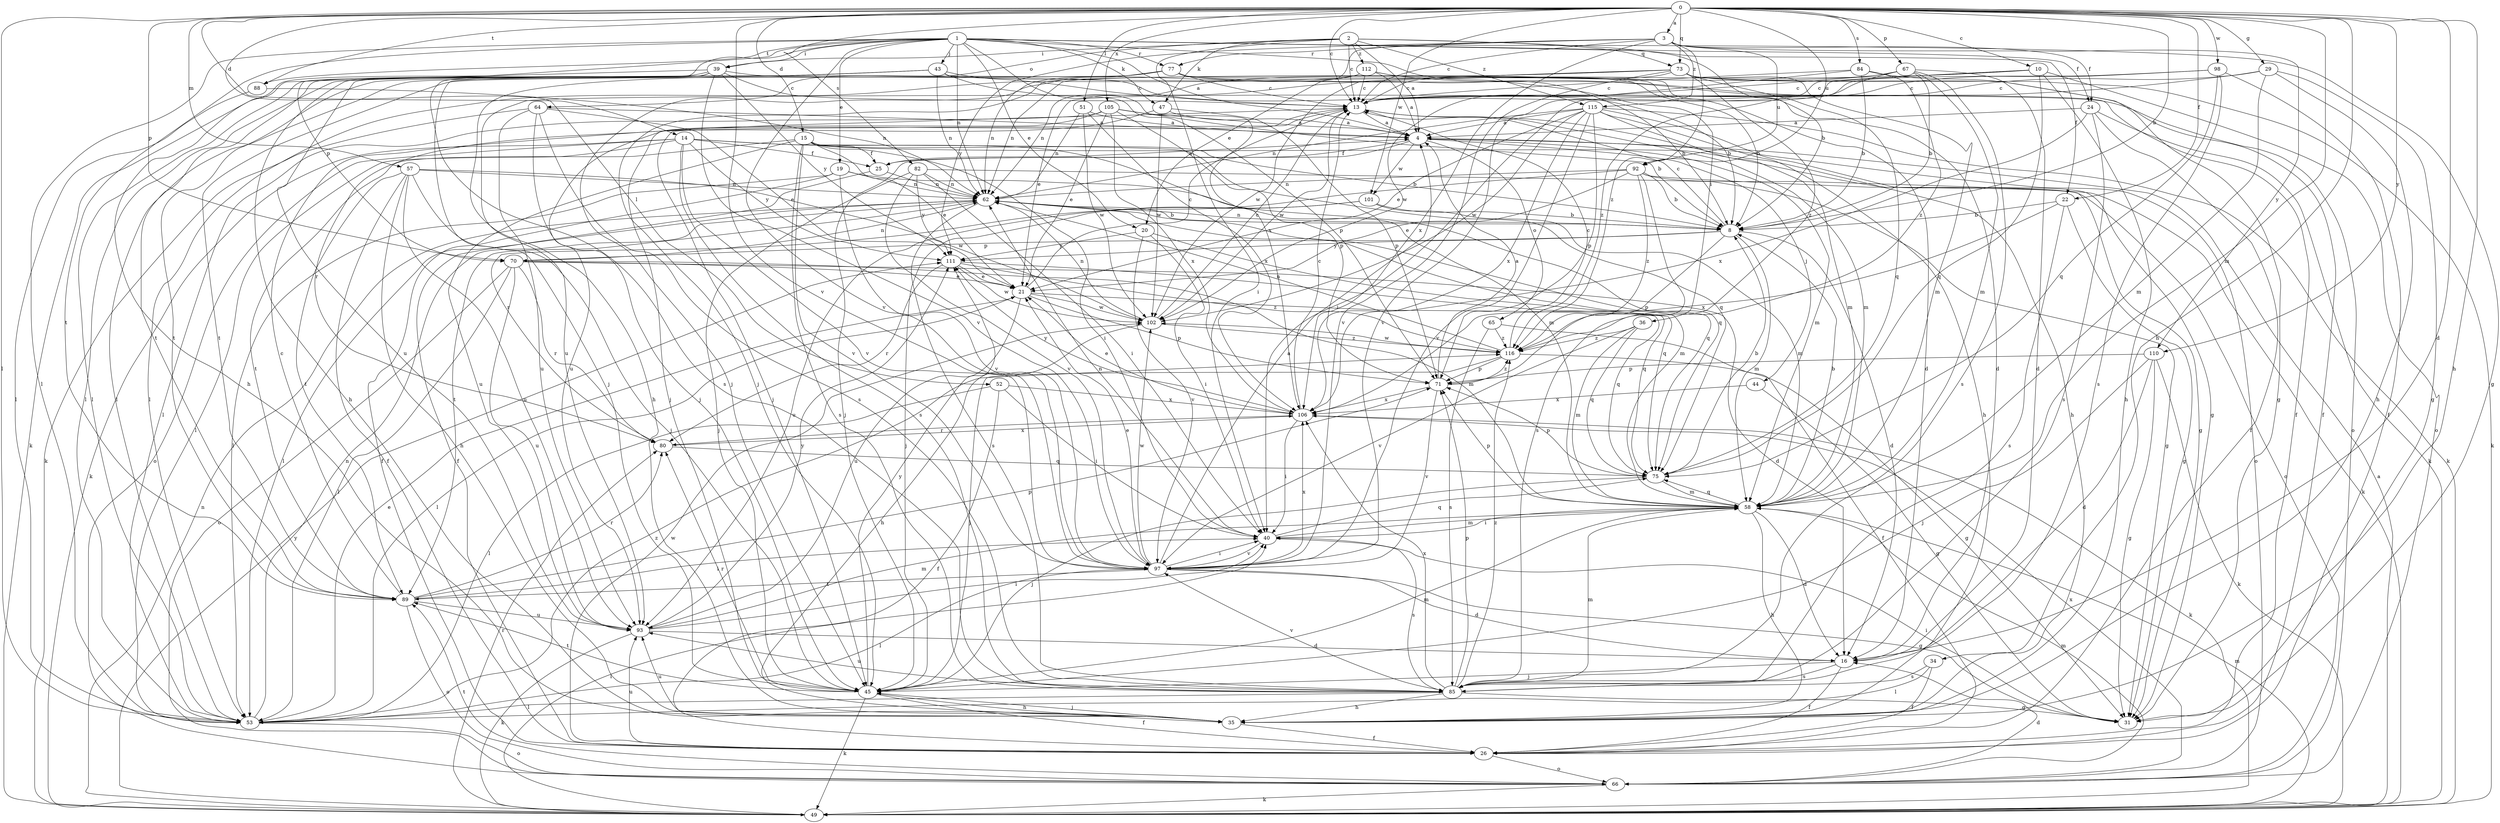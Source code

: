 strict digraph  {
0;
1;
2;
3;
4;
8;
10;
13;
14;
15;
16;
19;
20;
21;
22;
24;
25;
26;
29;
31;
34;
35;
36;
39;
40;
43;
44;
45;
47;
49;
51;
52;
53;
57;
58;
62;
64;
65;
66;
67;
70;
71;
73;
75;
77;
80;
82;
84;
85;
88;
89;
92;
93;
97;
98;
101;
102;
105;
106;
110;
111;
112;
115;
116;
0 -> 3  [label=a];
0 -> 8  [label=b];
0 -> 10  [label=c];
0 -> 13  [label=c];
0 -> 14  [label=d];
0 -> 15  [label=d];
0 -> 16  [label=d];
0 -> 22  [label=f];
0 -> 29  [label=g];
0 -> 34  [label=h];
0 -> 35  [label=h];
0 -> 51  [label=l];
0 -> 52  [label=l];
0 -> 53  [label=l];
0 -> 57  [label=m];
0 -> 58  [label=m];
0 -> 67  [label=p];
0 -> 70  [label=p];
0 -> 73  [label=q];
0 -> 82  [label=s];
0 -> 84  [label=s];
0 -> 88  [label=t];
0 -> 92  [label=u];
0 -> 97  [label=v];
0 -> 98  [label=w];
0 -> 101  [label=w];
0 -> 105  [label=x];
0 -> 110  [label=y];
1 -> 4  [label=a];
1 -> 19  [label=e];
1 -> 20  [label=e];
1 -> 22  [label=f];
1 -> 24  [label=f];
1 -> 31  [label=g];
1 -> 35  [label=h];
1 -> 36  [label=i];
1 -> 39  [label=i];
1 -> 43  [label=j];
1 -> 47  [label=k];
1 -> 53  [label=l];
1 -> 62  [label=n];
1 -> 70  [label=p];
1 -> 77  [label=r];
1 -> 88  [label=t];
1 -> 89  [label=t];
1 -> 97  [label=v];
1 -> 106  [label=x];
2 -> 4  [label=a];
2 -> 8  [label=b];
2 -> 13  [label=c];
2 -> 39  [label=i];
2 -> 40  [label=i];
2 -> 47  [label=k];
2 -> 64  [label=o];
2 -> 73  [label=q];
2 -> 112  [label=z];
2 -> 115  [label=z];
3 -> 13  [label=c];
3 -> 20  [label=e];
3 -> 24  [label=f];
3 -> 77  [label=r];
3 -> 92  [label=u];
3 -> 106  [label=x];
3 -> 110  [label=y];
3 -> 111  [label=y];
3 -> 115  [label=z];
3 -> 116  [label=z];
4 -> 25  [label=f];
4 -> 44  [label=j];
4 -> 45  [label=j];
4 -> 58  [label=m];
4 -> 65  [label=o];
4 -> 66  [label=o];
4 -> 101  [label=w];
8 -> 13  [label=c];
8 -> 16  [label=d];
8 -> 58  [label=m];
8 -> 62  [label=n];
8 -> 70  [label=p];
8 -> 71  [label=p];
8 -> 111  [label=y];
10 -> 13  [label=c];
10 -> 35  [label=h];
10 -> 66  [label=o];
10 -> 75  [label=q];
10 -> 93  [label=u];
10 -> 97  [label=v];
13 -> 4  [label=a];
13 -> 35  [label=h];
13 -> 45  [label=j];
13 -> 58  [label=m];
13 -> 93  [label=u];
13 -> 102  [label=w];
14 -> 25  [label=f];
14 -> 49  [label=k];
14 -> 53  [label=l];
14 -> 58  [label=m];
14 -> 66  [label=o];
14 -> 75  [label=q];
14 -> 85  [label=s];
14 -> 97  [label=v];
14 -> 111  [label=y];
15 -> 8  [label=b];
15 -> 21  [label=e];
15 -> 25  [label=f];
15 -> 31  [label=g];
15 -> 40  [label=i];
15 -> 85  [label=s];
15 -> 89  [label=t];
15 -> 93  [label=u];
15 -> 97  [label=v];
16 -> 26  [label=f];
16 -> 45  [label=j];
16 -> 85  [label=s];
19 -> 26  [label=f];
19 -> 53  [label=l];
19 -> 62  [label=n];
19 -> 75  [label=q];
19 -> 97  [label=v];
20 -> 40  [label=i];
20 -> 75  [label=q];
20 -> 97  [label=v];
20 -> 111  [label=y];
21 -> 13  [label=c];
21 -> 53  [label=l];
21 -> 71  [label=p];
21 -> 75  [label=q];
21 -> 93  [label=u];
21 -> 102  [label=w];
22 -> 8  [label=b];
22 -> 31  [label=g];
22 -> 85  [label=s];
22 -> 106  [label=x];
24 -> 4  [label=a];
24 -> 26  [label=f];
24 -> 49  [label=k];
24 -> 85  [label=s];
24 -> 106  [label=x];
25 -> 4  [label=a];
25 -> 26  [label=f];
25 -> 62  [label=n];
26 -> 66  [label=o];
26 -> 93  [label=u];
26 -> 102  [label=w];
29 -> 13  [label=c];
29 -> 31  [label=g];
29 -> 35  [label=h];
29 -> 40  [label=i];
29 -> 58  [label=m];
31 -> 40  [label=i];
34 -> 26  [label=f];
34 -> 53  [label=l];
34 -> 85  [label=s];
35 -> 26  [label=f];
35 -> 45  [label=j];
35 -> 93  [label=u];
36 -> 58  [label=m];
36 -> 75  [label=q];
36 -> 97  [label=v];
36 -> 116  [label=z];
39 -> 8  [label=b];
39 -> 13  [label=c];
39 -> 35  [label=h];
39 -> 49  [label=k];
39 -> 53  [label=l];
39 -> 85  [label=s];
39 -> 89  [label=t];
39 -> 93  [label=u];
39 -> 97  [label=v];
39 -> 111  [label=y];
40 -> 58  [label=m];
40 -> 62  [label=n];
40 -> 75  [label=q];
40 -> 85  [label=s];
40 -> 97  [label=v];
43 -> 8  [label=b];
43 -> 13  [label=c];
43 -> 45  [label=j];
43 -> 53  [label=l];
43 -> 62  [label=n];
43 -> 71  [label=p];
43 -> 89  [label=t];
44 -> 31  [label=g];
44 -> 106  [label=x];
45 -> 26  [label=f];
45 -> 35  [label=h];
45 -> 49  [label=k];
45 -> 58  [label=m];
45 -> 80  [label=r];
45 -> 89  [label=t];
45 -> 111  [label=y];
47 -> 4  [label=a];
47 -> 71  [label=p];
47 -> 80  [label=r];
47 -> 102  [label=w];
49 -> 4  [label=a];
49 -> 40  [label=i];
49 -> 58  [label=m];
49 -> 62  [label=n];
49 -> 80  [label=r];
49 -> 111  [label=y];
51 -> 4  [label=a];
51 -> 62  [label=n];
51 -> 102  [label=w];
51 -> 106  [label=x];
52 -> 26  [label=f];
52 -> 40  [label=i];
52 -> 53  [label=l];
52 -> 106  [label=x];
53 -> 21  [label=e];
53 -> 62  [label=n];
53 -> 66  [label=o];
53 -> 116  [label=z];
57 -> 26  [label=f];
57 -> 35  [label=h];
57 -> 45  [label=j];
57 -> 62  [label=n];
57 -> 89  [label=t];
57 -> 93  [label=u];
57 -> 102  [label=w];
58 -> 8  [label=b];
58 -> 16  [label=d];
58 -> 35  [label=h];
58 -> 40  [label=i];
58 -> 71  [label=p];
58 -> 75  [label=q];
62 -> 8  [label=b];
62 -> 53  [label=l];
62 -> 58  [label=m];
62 -> 75  [label=q];
62 -> 85  [label=s];
62 -> 89  [label=t];
64 -> 4  [label=a];
64 -> 21  [label=e];
64 -> 45  [label=j];
64 -> 49  [label=k];
64 -> 85  [label=s];
64 -> 93  [label=u];
65 -> 26  [label=f];
65 -> 85  [label=s];
65 -> 116  [label=z];
66 -> 16  [label=d];
66 -> 49  [label=k];
66 -> 58  [label=m];
66 -> 89  [label=t];
66 -> 106  [label=x];
67 -> 8  [label=b];
67 -> 13  [label=c];
67 -> 16  [label=d];
67 -> 58  [label=m];
67 -> 62  [label=n];
67 -> 85  [label=s];
67 -> 116  [label=z];
70 -> 16  [label=d];
70 -> 21  [label=e];
70 -> 53  [label=l];
70 -> 58  [label=m];
70 -> 62  [label=n];
70 -> 66  [label=o];
70 -> 80  [label=r];
70 -> 93  [label=u];
71 -> 4  [label=a];
71 -> 97  [label=v];
71 -> 106  [label=x];
71 -> 116  [label=z];
73 -> 13  [label=c];
73 -> 26  [label=f];
73 -> 45  [label=j];
73 -> 49  [label=k];
73 -> 58  [label=m];
73 -> 62  [label=n];
73 -> 75  [label=q];
73 -> 97  [label=v];
73 -> 102  [label=w];
73 -> 116  [label=z];
75 -> 8  [label=b];
75 -> 45  [label=j];
75 -> 58  [label=m];
75 -> 71  [label=p];
77 -> 8  [label=b];
77 -> 13  [label=c];
77 -> 16  [label=d];
77 -> 35  [label=h];
77 -> 53  [label=l];
77 -> 62  [label=n];
77 -> 66  [label=o];
77 -> 89  [label=t];
80 -> 75  [label=q];
80 -> 106  [label=x];
82 -> 31  [label=g];
82 -> 40  [label=i];
82 -> 45  [label=j];
82 -> 62  [label=n];
82 -> 97  [label=v];
82 -> 111  [label=y];
84 -> 8  [label=b];
84 -> 13  [label=c];
84 -> 31  [label=g];
84 -> 102  [label=w];
84 -> 116  [label=z];
85 -> 31  [label=g];
85 -> 35  [label=h];
85 -> 53  [label=l];
85 -> 58  [label=m];
85 -> 71  [label=p];
85 -> 93  [label=u];
85 -> 97  [label=v];
85 -> 106  [label=x];
85 -> 116  [label=z];
88 -> 53  [label=l];
88 -> 62  [label=n];
89 -> 13  [label=c];
89 -> 40  [label=i];
89 -> 66  [label=o];
89 -> 71  [label=p];
89 -> 80  [label=r];
89 -> 93  [label=u];
92 -> 8  [label=b];
92 -> 21  [label=e];
92 -> 49  [label=k];
92 -> 62  [label=n];
92 -> 66  [label=o];
92 -> 80  [label=r];
92 -> 85  [label=s];
92 -> 116  [label=z];
93 -> 16  [label=d];
93 -> 40  [label=i];
93 -> 49  [label=k];
93 -> 58  [label=m];
93 -> 111  [label=y];
97 -> 4  [label=a];
97 -> 16  [label=d];
97 -> 21  [label=e];
97 -> 31  [label=g];
97 -> 40  [label=i];
97 -> 53  [label=l];
97 -> 89  [label=t];
97 -> 102  [label=w];
97 -> 106  [label=x];
98 -> 13  [label=c];
98 -> 21  [label=e];
98 -> 26  [label=f];
98 -> 75  [label=q];
98 -> 85  [label=s];
101 -> 8  [label=b];
101 -> 45  [label=j];
101 -> 58  [label=m];
101 -> 93  [label=u];
102 -> 13  [label=c];
102 -> 35  [label=h];
102 -> 62  [label=n];
102 -> 116  [label=z];
105 -> 4  [label=a];
105 -> 8  [label=b];
105 -> 21  [label=e];
105 -> 45  [label=j];
105 -> 53  [label=l];
105 -> 71  [label=p];
105 -> 106  [label=x];
106 -> 13  [label=c];
106 -> 21  [label=e];
106 -> 40  [label=i];
106 -> 49  [label=k];
106 -> 80  [label=r];
106 -> 111  [label=y];
110 -> 16  [label=d];
110 -> 31  [label=g];
110 -> 45  [label=j];
110 -> 49  [label=k];
110 -> 71  [label=p];
111 -> 21  [label=e];
111 -> 75  [label=q];
111 -> 80  [label=r];
111 -> 102  [label=w];
111 -> 116  [label=z];
112 -> 4  [label=a];
112 -> 13  [label=c];
112 -> 16  [label=d];
112 -> 26  [label=f];
112 -> 45  [label=j];
112 -> 53  [label=l];
115 -> 4  [label=a];
115 -> 21  [label=e];
115 -> 31  [label=g];
115 -> 35  [label=h];
115 -> 49  [label=k];
115 -> 58  [label=m];
115 -> 62  [label=n];
115 -> 71  [label=p];
115 -> 97  [label=v];
115 -> 102  [label=w];
115 -> 106  [label=x];
116 -> 13  [label=c];
116 -> 31  [label=g];
116 -> 45  [label=j];
116 -> 62  [label=n];
116 -> 71  [label=p];
116 -> 102  [label=w];
}
